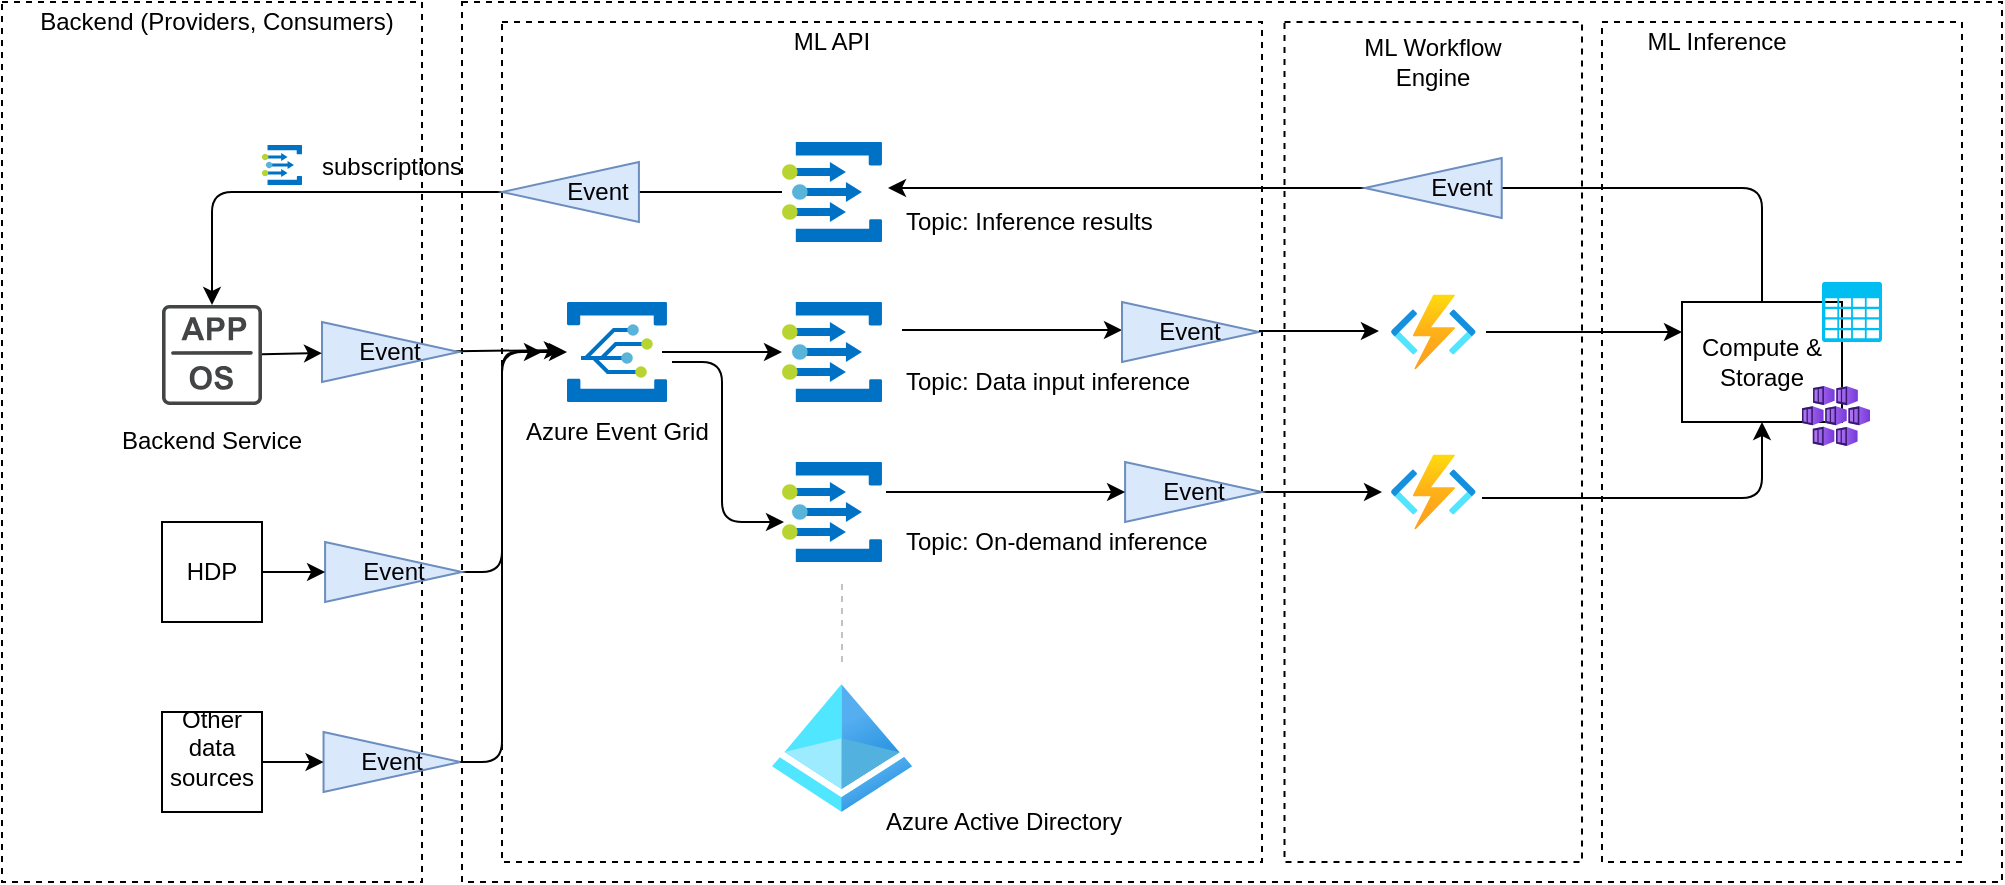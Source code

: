 <mxfile version="14.5.1" type="device"><diagram id="WI9T0HZ2pTsCkuznbFz-" name="Page-1"><mxGraphModel dx="1086" dy="1626" grid="1" gridSize="10" guides="1" tooltips="1" connect="1" arrows="1" fold="1" page="1" pageScale="1" pageWidth="1169" pageHeight="827" math="0" shadow="0"><root><mxCell id="0"/><mxCell id="1" parent="0"/><mxCell id="7FfEHLOK5kS5hfdlLFNg-14" value="" style="rounded=0;whiteSpace=wrap;dashed=1;" parent="1" vertex="1"><mxGeometry x="390" y="-620" width="770" height="440" as="geometry"/></mxCell><mxCell id="7FfEHLOK5kS5hfdlLFNg-50" value="" style="rounded=0;whiteSpace=wrap;dashed=1;" parent="1" vertex="1"><mxGeometry x="801.25" y="-610" width="148.75" height="420" as="geometry"/></mxCell><mxCell id="7FfEHLOK5kS5hfdlLFNg-28" value="" style="rounded=0;whiteSpace=wrap;dashed=1;" parent="1" vertex="1"><mxGeometry x="410" y="-610" width="380" height="420" as="geometry"/></mxCell><mxCell id="7FfEHLOK5kS5hfdlLFNg-2" value="" style="aspect=fixed;points=[];align=center;image;fontSize=12;image=img/lib/mscae/Event_Grid_Topics.svg;" parent="1" vertex="1"><mxGeometry x="550" y="-470" width="50" height="50" as="geometry"/></mxCell><mxCell id="7FfEHLOK5kS5hfdlLFNg-3" value="" style="aspect=fixed;points=[];align=center;image;fontSize=12;image=img/lib/mscae/Event_Grid.svg;" parent="1" vertex="1"><mxGeometry x="442.5" y="-470" width="50" height="50" as="geometry"/></mxCell><mxCell id="7FfEHLOK5kS5hfdlLFNg-4" value="" style="rounded=0;whiteSpace=wrap;dashed=1;" parent="1" vertex="1"><mxGeometry x="160" y="-620" width="210" height="440" as="geometry"/></mxCell><mxCell id="7FfEHLOK5kS5hfdlLFNg-5" value="Topic: On-demand inference" style="text;strokeColor=none;fillColor=none;align=left;verticalAlign=middle;whiteSpace=wrap;rounded=0;" parent="1" vertex="1"><mxGeometry x="610" y="-360" width="160" height="20" as="geometry"/></mxCell><mxCell id="7FfEHLOK5kS5hfdlLFNg-6" value="Topic: Data input inference" style="text;strokeColor=none;fillColor=none;align=left;verticalAlign=middle;whiteSpace=wrap;rounded=0;" parent="1" vertex="1"><mxGeometry x="610" y="-440" width="160" height="20" as="geometry"/></mxCell><mxCell id="7FfEHLOK5kS5hfdlLFNg-7" value="" style="aspect=fixed;points=[];align=center;image;fontSize=12;image=img/lib/mscae/Event_Grid_Topics.svg;" parent="1" vertex="1"><mxGeometry x="550" y="-390" width="50" height="50" as="geometry"/></mxCell><mxCell id="7FfEHLOK5kS5hfdlLFNg-8" value="" style="aspect=fixed;points=[];align=center;image;fontSize=12;image=img/lib/mscae/Event_Grid_Topics.svg;" parent="1" vertex="1"><mxGeometry x="550" y="-550" width="50" height="50" as="geometry"/></mxCell><mxCell id="7FfEHLOK5kS5hfdlLFNg-9" value="Topic: Inference results" style="text;strokeColor=none;fillColor=none;align=left;verticalAlign=middle;whiteSpace=wrap;rounded=0;" parent="1" vertex="1"><mxGeometry x="610" y="-520" width="160" height="20" as="geometry"/></mxCell><mxCell id="7FfEHLOK5kS5hfdlLFNg-10" value="" style="aspect=fixed;points=[];align=center;image;fontSize=12;image=img/lib/azure2/identity/Azure_Active_Directory.svg;" parent="1" vertex="1"><mxGeometry x="545" y="-279" width="70" height="64" as="geometry"/></mxCell><mxCell id="7FfEHLOK5kS5hfdlLFNg-11" value="Azure Event Grid" style="text;strokeColor=none;fillColor=none;align=left;verticalAlign=middle;whiteSpace=wrap;rounded=0;" parent="1" vertex="1"><mxGeometry x="420" y="-415" width="95" height="20" as="geometry"/></mxCell><mxCell id="7FfEHLOK5kS5hfdlLFNg-12" value="" style="endArrow=none;dashed=1;strokeColor=#C2C2C2;" parent="1" edge="1"><mxGeometry width="50" height="50" relative="1" as="geometry"><mxPoint x="580" y="-290" as="sourcePoint"/><mxPoint x="580" y="-330" as="targetPoint"/></mxGeometry></mxCell><mxCell id="7FfEHLOK5kS5hfdlLFNg-13" value="Azure Active Directory" style="text;strokeColor=none;fillColor=none;align=left;verticalAlign=middle;whiteSpace=wrap;rounded=0;" parent="1" vertex="1"><mxGeometry x="600" y="-220" width="160" height="20" as="geometry"/></mxCell><mxCell id="7FfEHLOK5kS5hfdlLFNg-16" value="ML API" style="text;strokeColor=none;fillColor=none;align=center;verticalAlign=middle;whiteSpace=wrap;rounded=0;dashed=1;" parent="1" vertex="1"><mxGeometry x="540" y="-610" width="70" height="20" as="geometry"/></mxCell><mxCell id="7FfEHLOK5kS5hfdlLFNg-17" value="" style="pointerEvents=1;shadow=0;dashed=0;strokeColor=none;fillColor=#434445;aspect=fixed;labelPosition=center;verticalLabelPosition=bottom;verticalAlign=top;align=center;outlineConnect=0;shape=mxgraph.vvd.app;" parent="1" vertex="1"><mxGeometry x="240" y="-468.5" width="50" height="50" as="geometry"/></mxCell><mxCell id="7FfEHLOK5kS5hfdlLFNg-18" value="HDP" style="rounded=0;whiteSpace=wrap;" parent="1" vertex="1"><mxGeometry x="240" y="-360" width="50" height="50" as="geometry"/></mxCell><mxCell id="7FfEHLOK5kS5hfdlLFNg-19" value="Backend Service" style="text;align=center;verticalAlign=middle;resizable=0;points=[];autosize=1;" parent="1" vertex="1"><mxGeometry x="210" y="-411.5" width="110" height="20" as="geometry"/></mxCell><mxCell id="7FfEHLOK5kS5hfdlLFNg-20" value="" style="endArrow=classic;exitX=1;exitY=0.5;exitDx=0;exitDy=0;" parent="1" source="7FfEHLOK5kS5hfdlLFNg-52" edge="1"><mxGeometry width="50" height="50" relative="1" as="geometry"><mxPoint x="530" y="-410" as="sourcePoint"/><mxPoint x="430" y="-445" as="targetPoint"/><Array as="points"><mxPoint x="410" y="-335"/><mxPoint x="410" y="-445"/></Array></mxGeometry></mxCell><mxCell id="7FfEHLOK5kS5hfdlLFNg-21" value="" style="endArrow=classic;strokeColor=#000000;" parent="1" source="7FfEHLOK5kS5hfdlLFNg-55" edge="1"><mxGeometry width="50" height="50" relative="1" as="geometry"><mxPoint x="530" y="-410" as="sourcePoint"/><mxPoint x="440" y="-446" as="targetPoint"/></mxGeometry></mxCell><mxCell id="7FfEHLOK5kS5hfdlLFNg-23" value="" style="endArrow=classic;strokeColor=#000000;exitX=0.95;exitY=0.5;exitDx=0;exitDy=0;exitPerimeter=0;" parent="1" source="7FfEHLOK5kS5hfdlLFNg-3" target="7FfEHLOK5kS5hfdlLFNg-2" edge="1"><mxGeometry width="50" height="50" relative="1" as="geometry"><mxPoint x="460" y="-410" as="sourcePoint"/><mxPoint x="510" y="-460" as="targetPoint"/></mxGeometry></mxCell><mxCell id="7FfEHLOK5kS5hfdlLFNg-24" value="" style="endArrow=classic;strokeColor=#000000;entryX=0.02;entryY=0.6;entryDx=0;entryDy=0;entryPerimeter=0;" parent="1" target="7FfEHLOK5kS5hfdlLFNg-7" edge="1"><mxGeometry width="50" height="50" relative="1" as="geometry"><mxPoint x="495" y="-440" as="sourcePoint"/><mxPoint x="510" y="-460" as="targetPoint"/><Array as="points"><mxPoint x="520" y="-440"/><mxPoint x="520" y="-360"/></Array></mxGeometry></mxCell><mxCell id="7FfEHLOK5kS5hfdlLFNg-25" value="" style="rounded=0;whiteSpace=wrap;dashed=1;" parent="1" vertex="1"><mxGeometry x="960" y="-610" width="180" height="420" as="geometry"/></mxCell><mxCell id="7FfEHLOK5kS5hfdlLFNg-26" value="ML Inference" style="text;strokeColor=none;fillColor=none;align=center;verticalAlign=middle;whiteSpace=wrap;rounded=0;dashed=1;" parent="1" vertex="1"><mxGeometry x="970" y="-610" width="95" height="20" as="geometry"/></mxCell><mxCell id="7FfEHLOK5kS5hfdlLFNg-29" value="Compute &amp; Storage" style="rounded=0;whiteSpace=wrap;" parent="1" vertex="1"><mxGeometry x="1000" y="-470" width="80" height="60" as="geometry"/></mxCell><mxCell id="7FfEHLOK5kS5hfdlLFNg-30" value="" style="endArrow=classic;strokeColor=#000000;exitX=1.073;exitY=0.58;exitDx=0;exitDy=0;exitPerimeter=0;" parent="1" source="7FfEHLOK5kS5hfdlLFNg-48" target="7FfEHLOK5kS5hfdlLFNg-29" edge="1"><mxGeometry width="50" height="50" relative="1" as="geometry"><mxPoint x="984" y="-372" as="sourcePoint"/><mxPoint x="660" y="-470" as="targetPoint"/><Array as="points"><mxPoint x="1040" y="-372"/></Array></mxGeometry></mxCell><mxCell id="7FfEHLOK5kS5hfdlLFNg-31" value="" style="endArrow=classic;strokeColor=#000000;" parent="1" edge="1"><mxGeometry width="50" height="50" relative="1" as="geometry"><mxPoint x="902" y="-455" as="sourcePoint"/><mxPoint x="1000" y="-455" as="targetPoint"/></mxGeometry></mxCell><mxCell id="7FfEHLOK5kS5hfdlLFNg-32" value="" style="endArrow=classic;strokeColor=#000000;exitX=0.5;exitY=0;exitDx=0;exitDy=0;entryX=1.06;entryY=0.46;entryDx=0;entryDy=0;entryPerimeter=0;" parent="1" source="7FfEHLOK5kS5hfdlLFNg-29" target="7FfEHLOK5kS5hfdlLFNg-8" edge="1"><mxGeometry width="50" height="50" relative="1" as="geometry"><mxPoint x="530" y="-420" as="sourcePoint"/><mxPoint x="580" y="-470" as="targetPoint"/><Array as="points"><mxPoint x="1040" y="-527"/></Array></mxGeometry></mxCell><mxCell id="7FfEHLOK5kS5hfdlLFNg-35" value="" style="aspect=fixed;points=[];align=center;image;fontSize=12;image=img/lib/mscae/Event_Grid_Topics.svg;" parent="1" vertex="1"><mxGeometry x="290" y="-548.5" width="20" height="20" as="geometry"/></mxCell><mxCell id="7FfEHLOK5kS5hfdlLFNg-36" value="" style="endArrow=classic;strokeColor=#000000;" parent="1" source="7FfEHLOK5kS5hfdlLFNg-8" target="7FfEHLOK5kS5hfdlLFNg-17" edge="1"><mxGeometry width="50" height="50" relative="1" as="geometry"><mxPoint x="530" y="-420" as="sourcePoint"/><mxPoint x="580" y="-470" as="targetPoint"/><Array as="points"><mxPoint x="265" y="-525"/></Array></mxGeometry></mxCell><mxCell id="7FfEHLOK5kS5hfdlLFNg-39" value="subscriptions" style="text;align=center;verticalAlign=middle;resizable=0;points=[];autosize=1;" parent="1" vertex="1"><mxGeometry x="310" y="-548.5" width="90" height="20" as="geometry"/></mxCell><mxCell id="7FfEHLOK5kS5hfdlLFNg-40" value="" style="aspect=fixed;points=[];align=center;image;fontSize=12;image=img/lib/azure2/containers/Kubernetes_Services.svg;" parent="1" vertex="1"><mxGeometry x="1060" y="-428" width="34" height="30" as="geometry"/></mxCell><mxCell id="7FfEHLOK5kS5hfdlLFNg-42" value="" style="endArrow=classic;strokeColor=#000000;" parent="1" edge="1"><mxGeometry width="50" height="50" relative="1" as="geometry"><mxPoint x="610" y="-456" as="sourcePoint"/><mxPoint x="720" y="-456" as="targetPoint"/></mxGeometry></mxCell><mxCell id="7FfEHLOK5kS5hfdlLFNg-44" value="" style="endArrow=classic;strokeColor=#000000;" parent="1" source="7FfEHLOK5kS5hfdlLFNg-58" edge="1"><mxGeometry width="50" height="50" relative="1" as="geometry"><mxPoint x="602" y="-375" as="sourcePoint"/><mxPoint x="850" y="-375" as="targetPoint"/><Array as="points"/></mxGeometry></mxCell><mxCell id="7FfEHLOK5kS5hfdlLFNg-47" value="Backend (Providers, Consumers)" style="text;strokeColor=none;fillColor=none;align=center;verticalAlign=middle;whiteSpace=wrap;rounded=0;dashed=1;" parent="1" vertex="1"><mxGeometry x="165" y="-620" width="205" height="20" as="geometry"/></mxCell><mxCell id="7FfEHLOK5kS5hfdlLFNg-48" value="" style="aspect=fixed;points=[];align=center;image;fontSize=12;image=img/lib/azure2/compute/Function_Apps.svg;" parent="1" vertex="1"><mxGeometry x="854.38" y="-393.75" width="42.5" height="37.5" as="geometry"/></mxCell><mxCell id="7FfEHLOK5kS5hfdlLFNg-49" value="" style="aspect=fixed;points=[];align=center;image;fontSize=12;image=img/lib/azure2/compute/Function_Apps.svg;" parent="1" vertex="1"><mxGeometry x="854.38" y="-473.75" width="42.5" height="37.5" as="geometry"/></mxCell><mxCell id="7FfEHLOK5kS5hfdlLFNg-51" value="ML Workflow Engine" style="text;strokeColor=none;fillColor=none;align=center;verticalAlign=middle;whiteSpace=wrap;rounded=0;dashed=1;" parent="1" vertex="1"><mxGeometry x="828.13" y="-600" width="95" height="20" as="geometry"/></mxCell><mxCell id="7FfEHLOK5kS5hfdlLFNg-52" value="Event" style="triangle;whiteSpace=wrap;fillColor=#dae8fc;strokeColor=#6c8ebf;" parent="1" vertex="1"><mxGeometry x="321.54" y="-350" width="68.46" height="30" as="geometry"/></mxCell><mxCell id="7FfEHLOK5kS5hfdlLFNg-54" value="" style="endArrow=classic;exitX=1;exitY=0.5;exitDx=0;exitDy=0;" parent="1" source="7FfEHLOK5kS5hfdlLFNg-18" target="7FfEHLOK5kS5hfdlLFNg-52" edge="1"><mxGeometry width="50" height="50" relative="1" as="geometry"><mxPoint x="290" y="-335" as="sourcePoint"/><mxPoint x="510" y="-477.5" as="targetPoint"/><Array as="points"/></mxGeometry></mxCell><mxCell id="7FfEHLOK5kS5hfdlLFNg-55" value="Event" style="triangle;whiteSpace=wrap;fillColor=#dae8fc;strokeColor=#6c8ebf;" parent="1" vertex="1"><mxGeometry x="320" y="-460" width="68.46" height="30" as="geometry"/></mxCell><mxCell id="7FfEHLOK5kS5hfdlLFNg-56" value="" style="endArrow=classic;strokeColor=#000000;" parent="1" source="7FfEHLOK5kS5hfdlLFNg-17" target="7FfEHLOK5kS5hfdlLFNg-55" edge="1"><mxGeometry width="50" height="50" relative="1" as="geometry"><mxPoint x="290" y="-443.755" as="sourcePoint"/><mxPoint x="510" y="-446" as="targetPoint"/></mxGeometry></mxCell><mxCell id="7FfEHLOK5kS5hfdlLFNg-57" value="Event" style="triangle;whiteSpace=wrap;fillColor=#dae8fc;strokeColor=#6c8ebf;" parent="1" vertex="1"><mxGeometry x="720" y="-470" width="68.46" height="30" as="geometry"/></mxCell><mxCell id="7FfEHLOK5kS5hfdlLFNg-58" value="Event" style="triangle;whiteSpace=wrap;fillColor=#dae8fc;strokeColor=#6c8ebf;" parent="1" vertex="1"><mxGeometry x="721.54" y="-390" width="68.46" height="30" as="geometry"/></mxCell><mxCell id="7FfEHLOK5kS5hfdlLFNg-59" value="" style="endArrow=classic;strokeColor=#000000;" parent="1" target="7FfEHLOK5kS5hfdlLFNg-58" edge="1"><mxGeometry width="50" height="50" relative="1" as="geometry"><mxPoint x="602" y="-375" as="sourcePoint"/><mxPoint x="850" y="-375" as="targetPoint"/><Array as="points"/></mxGeometry></mxCell><mxCell id="7FfEHLOK5kS5hfdlLFNg-62" value="" style="group" parent="1" vertex="1" connectable="0"><mxGeometry x="841.4" y="-542" width="68.46" height="30" as="geometry"/></mxCell><mxCell id="7FfEHLOK5kS5hfdlLFNg-60" value="" style="triangle;whiteSpace=wrap;fillColor=#dae8fc;strokeColor=#6c8ebf;rotation=-180;" parent="7FfEHLOK5kS5hfdlLFNg-62" vertex="1"><mxGeometry width="68.46" height="30" as="geometry"/></mxCell><mxCell id="7FfEHLOK5kS5hfdlLFNg-61" value="Event" style="text;strokeColor=none;fillColor=none;align=center;verticalAlign=middle;whiteSpace=wrap;rounded=0;" parent="7FfEHLOK5kS5hfdlLFNg-62" vertex="1"><mxGeometry x="28.46" y="5" width="40" height="20" as="geometry"/></mxCell><mxCell id="7FfEHLOK5kS5hfdlLFNg-63" value="" style="group" parent="1" vertex="1" connectable="0"><mxGeometry x="410.0" y="-540" width="68.46" height="30" as="geometry"/></mxCell><mxCell id="7FfEHLOK5kS5hfdlLFNg-64" value="" style="triangle;whiteSpace=wrap;fillColor=#dae8fc;strokeColor=#6c8ebf;rotation=-180;" parent="7FfEHLOK5kS5hfdlLFNg-63" vertex="1"><mxGeometry width="68.46" height="30" as="geometry"/></mxCell><mxCell id="7FfEHLOK5kS5hfdlLFNg-65" value="Event" style="text;strokeColor=none;fillColor=none;align=center;verticalAlign=middle;whiteSpace=wrap;rounded=0;" parent="7FfEHLOK5kS5hfdlLFNg-63" vertex="1"><mxGeometry x="28.46" y="5" width="40" height="20" as="geometry"/></mxCell><mxCell id="7FfEHLOK5kS5hfdlLFNg-66" value="" style="endArrow=classic;strokeColor=#000000;" parent="1" edge="1"><mxGeometry width="50" height="50" relative="1" as="geometry"><mxPoint x="788.46" y="-455.5" as="sourcePoint"/><mxPoint x="848.46" y="-455.5" as="targetPoint"/><Array as="points"/></mxGeometry></mxCell><mxCell id="7FfEHLOK5kS5hfdlLFNg-67" value="" style="verticalLabelPosition=bottom;verticalAlign=top;align=center;strokeColor=none;fillColor=#00BEF2;shape=mxgraph.azure.storage;pointerEvents=1;" parent="1" vertex="1"><mxGeometry x="1070" y="-480" width="30" height="30" as="geometry"/></mxCell><mxCell id="7FfEHLOK5kS5hfdlLFNg-68" value="Other&#10;data&#10;sources&#10;" style="rounded=0;whiteSpace=wrap;" parent="1" vertex="1"><mxGeometry x="240" y="-265" width="50" height="50" as="geometry"/></mxCell><mxCell id="7FfEHLOK5kS5hfdlLFNg-69" value="Event" style="triangle;whiteSpace=wrap;fillColor=#dae8fc;strokeColor=#6c8ebf;" parent="1" vertex="1"><mxGeometry x="320.77" y="-255" width="68.46" height="30" as="geometry"/></mxCell><mxCell id="7FfEHLOK5kS5hfdlLFNg-70" value="" style="endArrow=classic;exitX=1;exitY=0.5;exitDx=0;exitDy=0;entryX=0;entryY=0.5;entryDx=0;entryDy=0;" parent="1" source="7FfEHLOK5kS5hfdlLFNg-68" target="7FfEHLOK5kS5hfdlLFNg-69" edge="1"><mxGeometry width="50" height="50" relative="1" as="geometry"><mxPoint x="300" y="-325" as="sourcePoint"/><mxPoint x="331.54" y="-325" as="targetPoint"/><Array as="points"/></mxGeometry></mxCell><mxCell id="7FfEHLOK5kS5hfdlLFNg-75" value="" style="endArrow=classic;strokeColor=#000000;exitX=1;exitY=0.5;exitDx=0;exitDy=0;" parent="1" source="7FfEHLOK5kS5hfdlLFNg-69" target="7FfEHLOK5kS5hfdlLFNg-3" edge="1"><mxGeometry width="50" height="50" relative="1" as="geometry"><mxPoint x="620" y="-450" as="sourcePoint"/><mxPoint x="670" y="-500" as="targetPoint"/><Array as="points"><mxPoint x="410" y="-240"/><mxPoint x="410" y="-445"/></Array></mxGeometry></mxCell></root></mxGraphModel></diagram></mxfile>